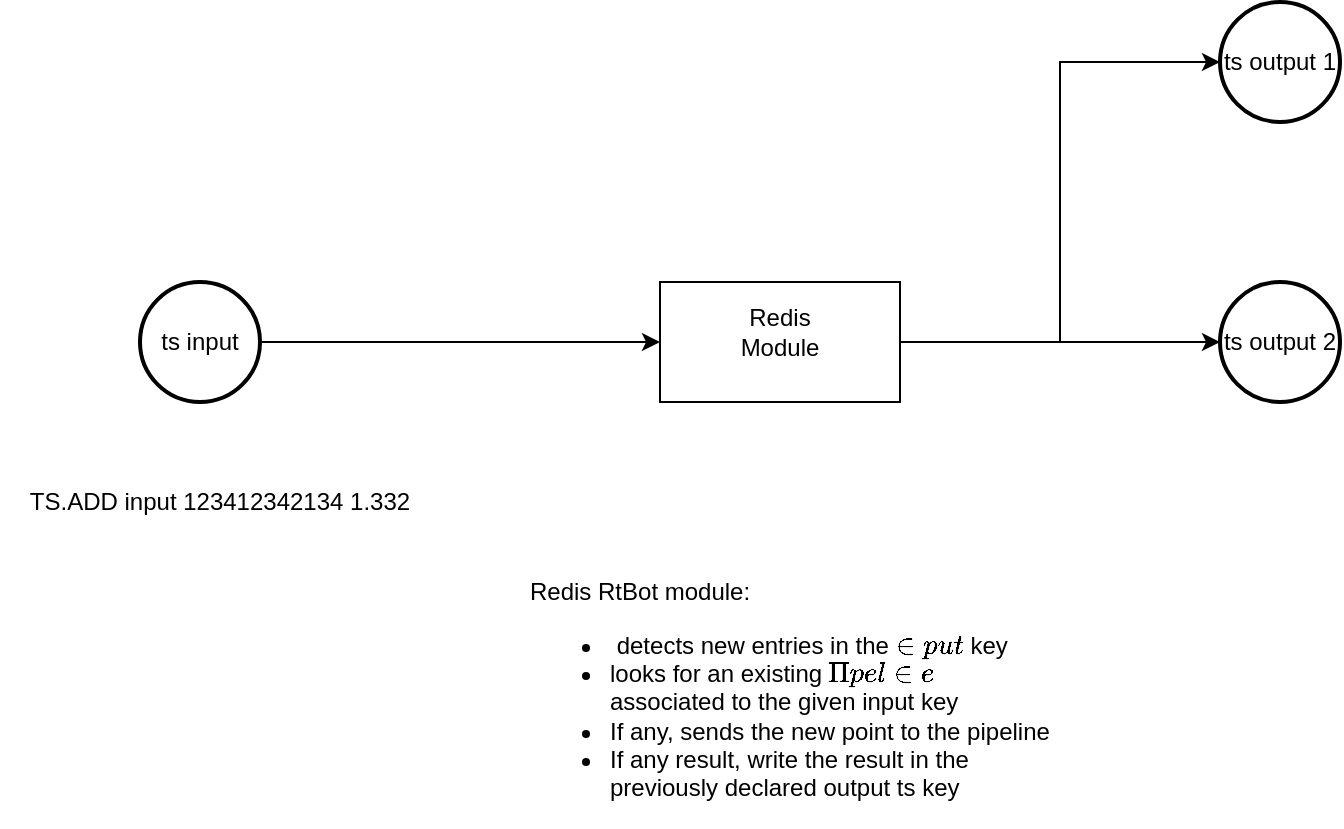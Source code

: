 <mxfile version="20.8.3" type="github">
  <diagram id="w7UeyHjINGeoJfNCUkTX" name="Page-1">
    <mxGraphModel dx="1434" dy="680" grid="1" gridSize="10" guides="1" tooltips="1" connect="1" arrows="1" fold="1" page="1" pageScale="1" pageWidth="850" pageHeight="1100" math="0" shadow="0">
      <root>
        <mxCell id="0" />
        <mxCell id="1" parent="0" />
        <mxCell id="JQVqLTnl7qz9SuRQ6DIX-6" style="edgeStyle=orthogonalEdgeStyle;rounded=0;orthogonalLoop=1;jettySize=auto;html=1;" edge="1" parent="1" source="JQVqLTnl7qz9SuRQ6DIX-1" target="JQVqLTnl7qz9SuRQ6DIX-5">
          <mxGeometry relative="1" as="geometry" />
        </mxCell>
        <mxCell id="JQVqLTnl7qz9SuRQ6DIX-10" style="edgeStyle=orthogonalEdgeStyle;rounded=0;orthogonalLoop=1;jettySize=auto;html=1;entryX=0;entryY=0.5;entryDx=0;entryDy=0;entryPerimeter=0;" edge="1" parent="1" source="JQVqLTnl7qz9SuRQ6DIX-1" target="JQVqLTnl7qz9SuRQ6DIX-9">
          <mxGeometry relative="1" as="geometry" />
        </mxCell>
        <mxCell id="JQVqLTnl7qz9SuRQ6DIX-1" value="" style="rounded=0;whiteSpace=wrap;html=1;" vertex="1" parent="1">
          <mxGeometry x="360" y="330" width="120" height="60" as="geometry" />
        </mxCell>
        <mxCell id="JQVqLTnl7qz9SuRQ6DIX-2" value="&lt;div&gt;Redis&lt;/div&gt;&lt;div&gt;Module&lt;br&gt;&lt;/div&gt;" style="text;html=1;strokeColor=none;fillColor=none;align=center;verticalAlign=middle;whiteSpace=wrap;rounded=0;" vertex="1" parent="1">
          <mxGeometry x="390" y="340" width="60" height="30" as="geometry" />
        </mxCell>
        <mxCell id="JQVqLTnl7qz9SuRQ6DIX-4" style="edgeStyle=orthogonalEdgeStyle;rounded=0;orthogonalLoop=1;jettySize=auto;html=1;" edge="1" parent="1" source="JQVqLTnl7qz9SuRQ6DIX-3" target="JQVqLTnl7qz9SuRQ6DIX-1">
          <mxGeometry relative="1" as="geometry" />
        </mxCell>
        <mxCell id="JQVqLTnl7qz9SuRQ6DIX-3" value="ts input" style="strokeWidth=2;html=1;shape=mxgraph.flowchart.start_2;whiteSpace=wrap;" vertex="1" parent="1">
          <mxGeometry x="100" y="330" width="60" height="60" as="geometry" />
        </mxCell>
        <mxCell id="JQVqLTnl7qz9SuRQ6DIX-5" value="&lt;div&gt;ts output 2&lt;/div&gt;" style="strokeWidth=2;html=1;shape=mxgraph.flowchart.start_2;whiteSpace=wrap;" vertex="1" parent="1">
          <mxGeometry x="640" y="330" width="60" height="60" as="geometry" />
        </mxCell>
        <mxCell id="JQVqLTnl7qz9SuRQ6DIX-7" value="TS.ADD input 123412342134 1.332" style="text;html=1;strokeColor=none;fillColor=none;align=center;verticalAlign=middle;whiteSpace=wrap;rounded=0;" vertex="1" parent="1">
          <mxGeometry x="30" y="440" width="220" as="geometry" />
        </mxCell>
        <mxCell id="JQVqLTnl7qz9SuRQ6DIX-8" value="&lt;div align=&quot;left&quot;&gt;Redis RtBot module:&lt;/div&gt;&lt;div align=&quot;left&quot;&gt;&lt;ul&gt;&lt;li&gt;&amp;nbsp;detects new entries in the `input` key&lt;/li&gt;&lt;li&gt;looks for an existing `Pipeline` associated to the given input key&lt;/li&gt;&lt;li&gt;If any, sends the new point to the pipeline&lt;/li&gt;&lt;li&gt;If any result, write the result in the previously declared output ts key&lt;br&gt;&lt;/li&gt;&lt;/ul&gt;&lt;/div&gt;" style="text;html=1;strokeColor=none;fillColor=none;align=left;verticalAlign=middle;whiteSpace=wrap;rounded=0;" vertex="1" parent="1">
          <mxGeometry x="293" y="480" width="265" height="120" as="geometry" />
        </mxCell>
        <mxCell id="JQVqLTnl7qz9SuRQ6DIX-9" value="ts output 1" style="strokeWidth=2;html=1;shape=mxgraph.flowchart.start_2;whiteSpace=wrap;" vertex="1" parent="1">
          <mxGeometry x="640" y="190" width="60" height="60" as="geometry" />
        </mxCell>
      </root>
    </mxGraphModel>
  </diagram>
</mxfile>

